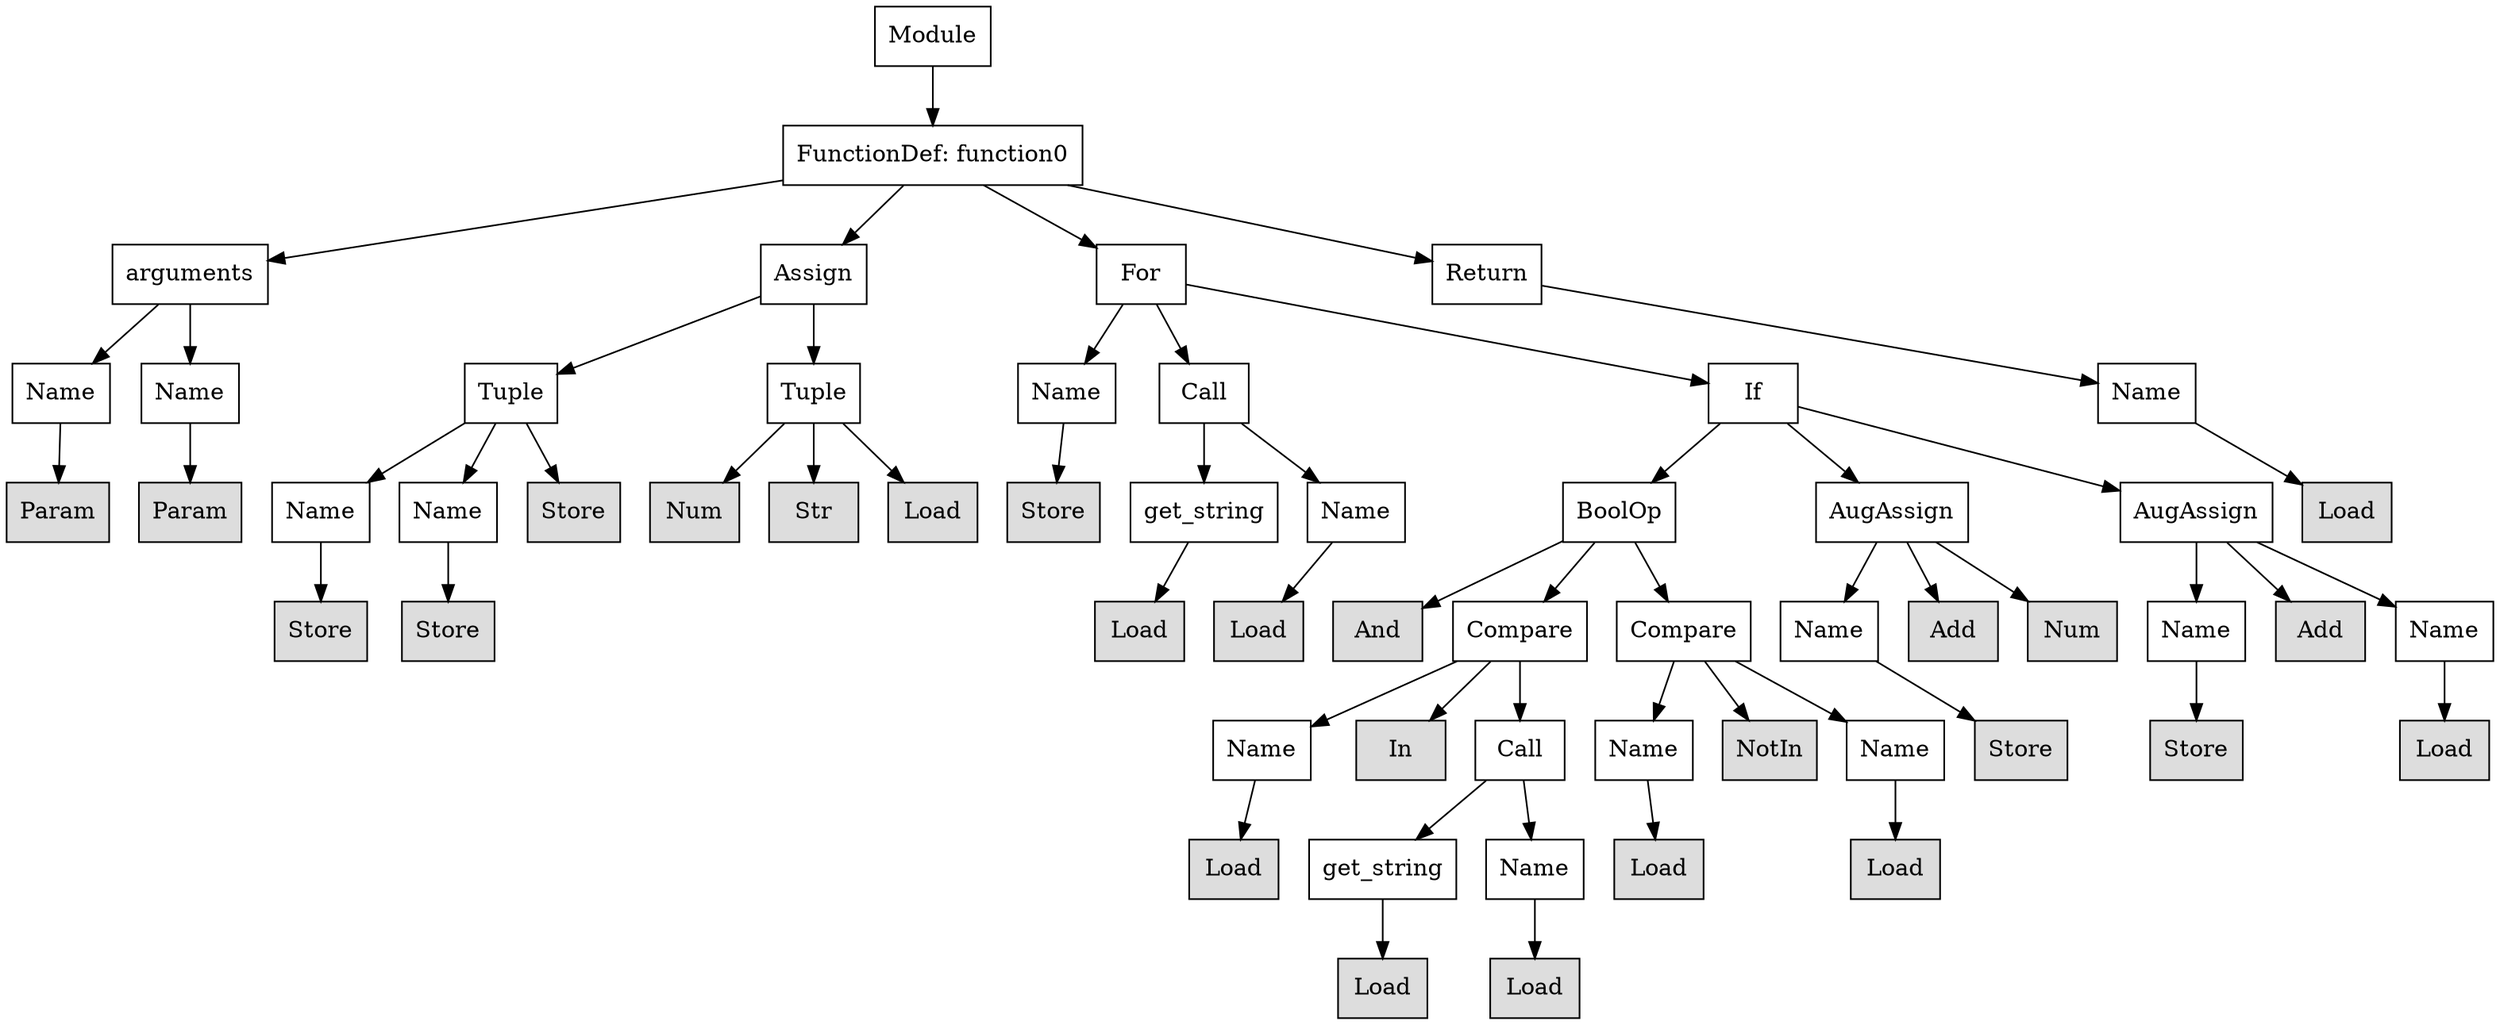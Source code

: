 digraph G {
n0 [shape=rect, label="Module"];
n1 [shape=rect, label="FunctionDef: function0"];
n2 [shape=rect, label="arguments"];
n3 [shape=rect, label="Assign"];
n4 [shape=rect, label="For"];
n5 [shape=rect, label="Return"];
n6 [shape=rect, label="Name"];
n7 [shape=rect, label="Name"];
n8 [shape=rect, label="Tuple"];
n9 [shape=rect, label="Tuple"];
n10 [shape=rect, label="Name"];
n11 [shape=rect, label="Call"];
n12 [shape=rect, label="If"];
n13 [shape=rect, label="Name"];
n14 [shape=rect, label="Param" style="filled" fillcolor="#dddddd"];
n15 [shape=rect, label="Param" style="filled" fillcolor="#dddddd"];
n16 [shape=rect, label="Name"];
n17 [shape=rect, label="Name"];
n18 [shape=rect, label="Store" style="filled" fillcolor="#dddddd"];
n19 [shape=rect, label="Num" style="filled" fillcolor="#dddddd"];
n20 [shape=rect, label="Str" style="filled" fillcolor="#dddddd"];
n21 [shape=rect, label="Load" style="filled" fillcolor="#dddddd"];
n22 [shape=rect, label="Store" style="filled" fillcolor="#dddddd"];
n23 [shape=rect, label="get_string"];
n24 [shape=rect, label="Name"];
n25 [shape=rect, label="BoolOp"];
n26 [shape=rect, label="AugAssign"];
n27 [shape=rect, label="AugAssign"];
n28 [shape=rect, label="Load" style="filled" fillcolor="#dddddd"];
n29 [shape=rect, label="Store" style="filled" fillcolor="#dddddd"];
n30 [shape=rect, label="Store" style="filled" fillcolor="#dddddd"];
n31 [shape=rect, label="Load" style="filled" fillcolor="#dddddd"];
n32 [shape=rect, label="Load" style="filled" fillcolor="#dddddd"];
n33 [shape=rect, label="And" style="filled" fillcolor="#dddddd"];
n34 [shape=rect, label="Compare"];
n35 [shape=rect, label="Compare"];
n36 [shape=rect, label="Name"];
n37 [shape=rect, label="Add" style="filled" fillcolor="#dddddd"];
n38 [shape=rect, label="Num" style="filled" fillcolor="#dddddd"];
n39 [shape=rect, label="Name"];
n40 [shape=rect, label="Add" style="filled" fillcolor="#dddddd"];
n41 [shape=rect, label="Name"];
n42 [shape=rect, label="Name"];
n43 [shape=rect, label="In" style="filled" fillcolor="#dddddd"];
n44 [shape=rect, label="Call"];
n45 [shape=rect, label="Name"];
n46 [shape=rect, label="NotIn" style="filled" fillcolor="#dddddd"];
n47 [shape=rect, label="Name"];
n48 [shape=rect, label="Store" style="filled" fillcolor="#dddddd"];
n49 [shape=rect, label="Store" style="filled" fillcolor="#dddddd"];
n50 [shape=rect, label="Load" style="filled" fillcolor="#dddddd"];
n51 [shape=rect, label="Load" style="filled" fillcolor="#dddddd"];
n52 [shape=rect, label="get_string"];
n53 [shape=rect, label="Name"];
n54 [shape=rect, label="Load" style="filled" fillcolor="#dddddd"];
n55 [shape=rect, label="Load" style="filled" fillcolor="#dddddd"];
n56 [shape=rect, label="Load" style="filled" fillcolor="#dddddd"];
n57 [shape=rect, label="Load" style="filled" fillcolor="#dddddd"];
n0 -> n1;
n1 -> n2;
n1 -> n3;
n1 -> n4;
n1 -> n5;
n2 -> n6;
n2 -> n7;
n3 -> n8;
n3 -> n9;
n4 -> n10;
n4 -> n11;
n4 -> n12;
n5 -> n13;
n6 -> n14;
n7 -> n15;
n8 -> n16;
n8 -> n17;
n8 -> n18;
n9 -> n19;
n9 -> n20;
n9 -> n21;
n10 -> n22;
n11 -> n23;
n11 -> n24;
n12 -> n25;
n12 -> n26;
n12 -> n27;
n13 -> n28;
n16 -> n29;
n17 -> n30;
n23 -> n31;
n24 -> n32;
n25 -> n33;
n25 -> n34;
n25 -> n35;
n26 -> n36;
n26 -> n37;
n26 -> n38;
n27 -> n39;
n27 -> n40;
n27 -> n41;
n34 -> n42;
n34 -> n43;
n34 -> n44;
n35 -> n45;
n35 -> n46;
n35 -> n47;
n36 -> n48;
n39 -> n49;
n41 -> n50;
n42 -> n51;
n44 -> n52;
n44 -> n53;
n45 -> n54;
n47 -> n55;
n52 -> n56;
n53 -> n57;
}
